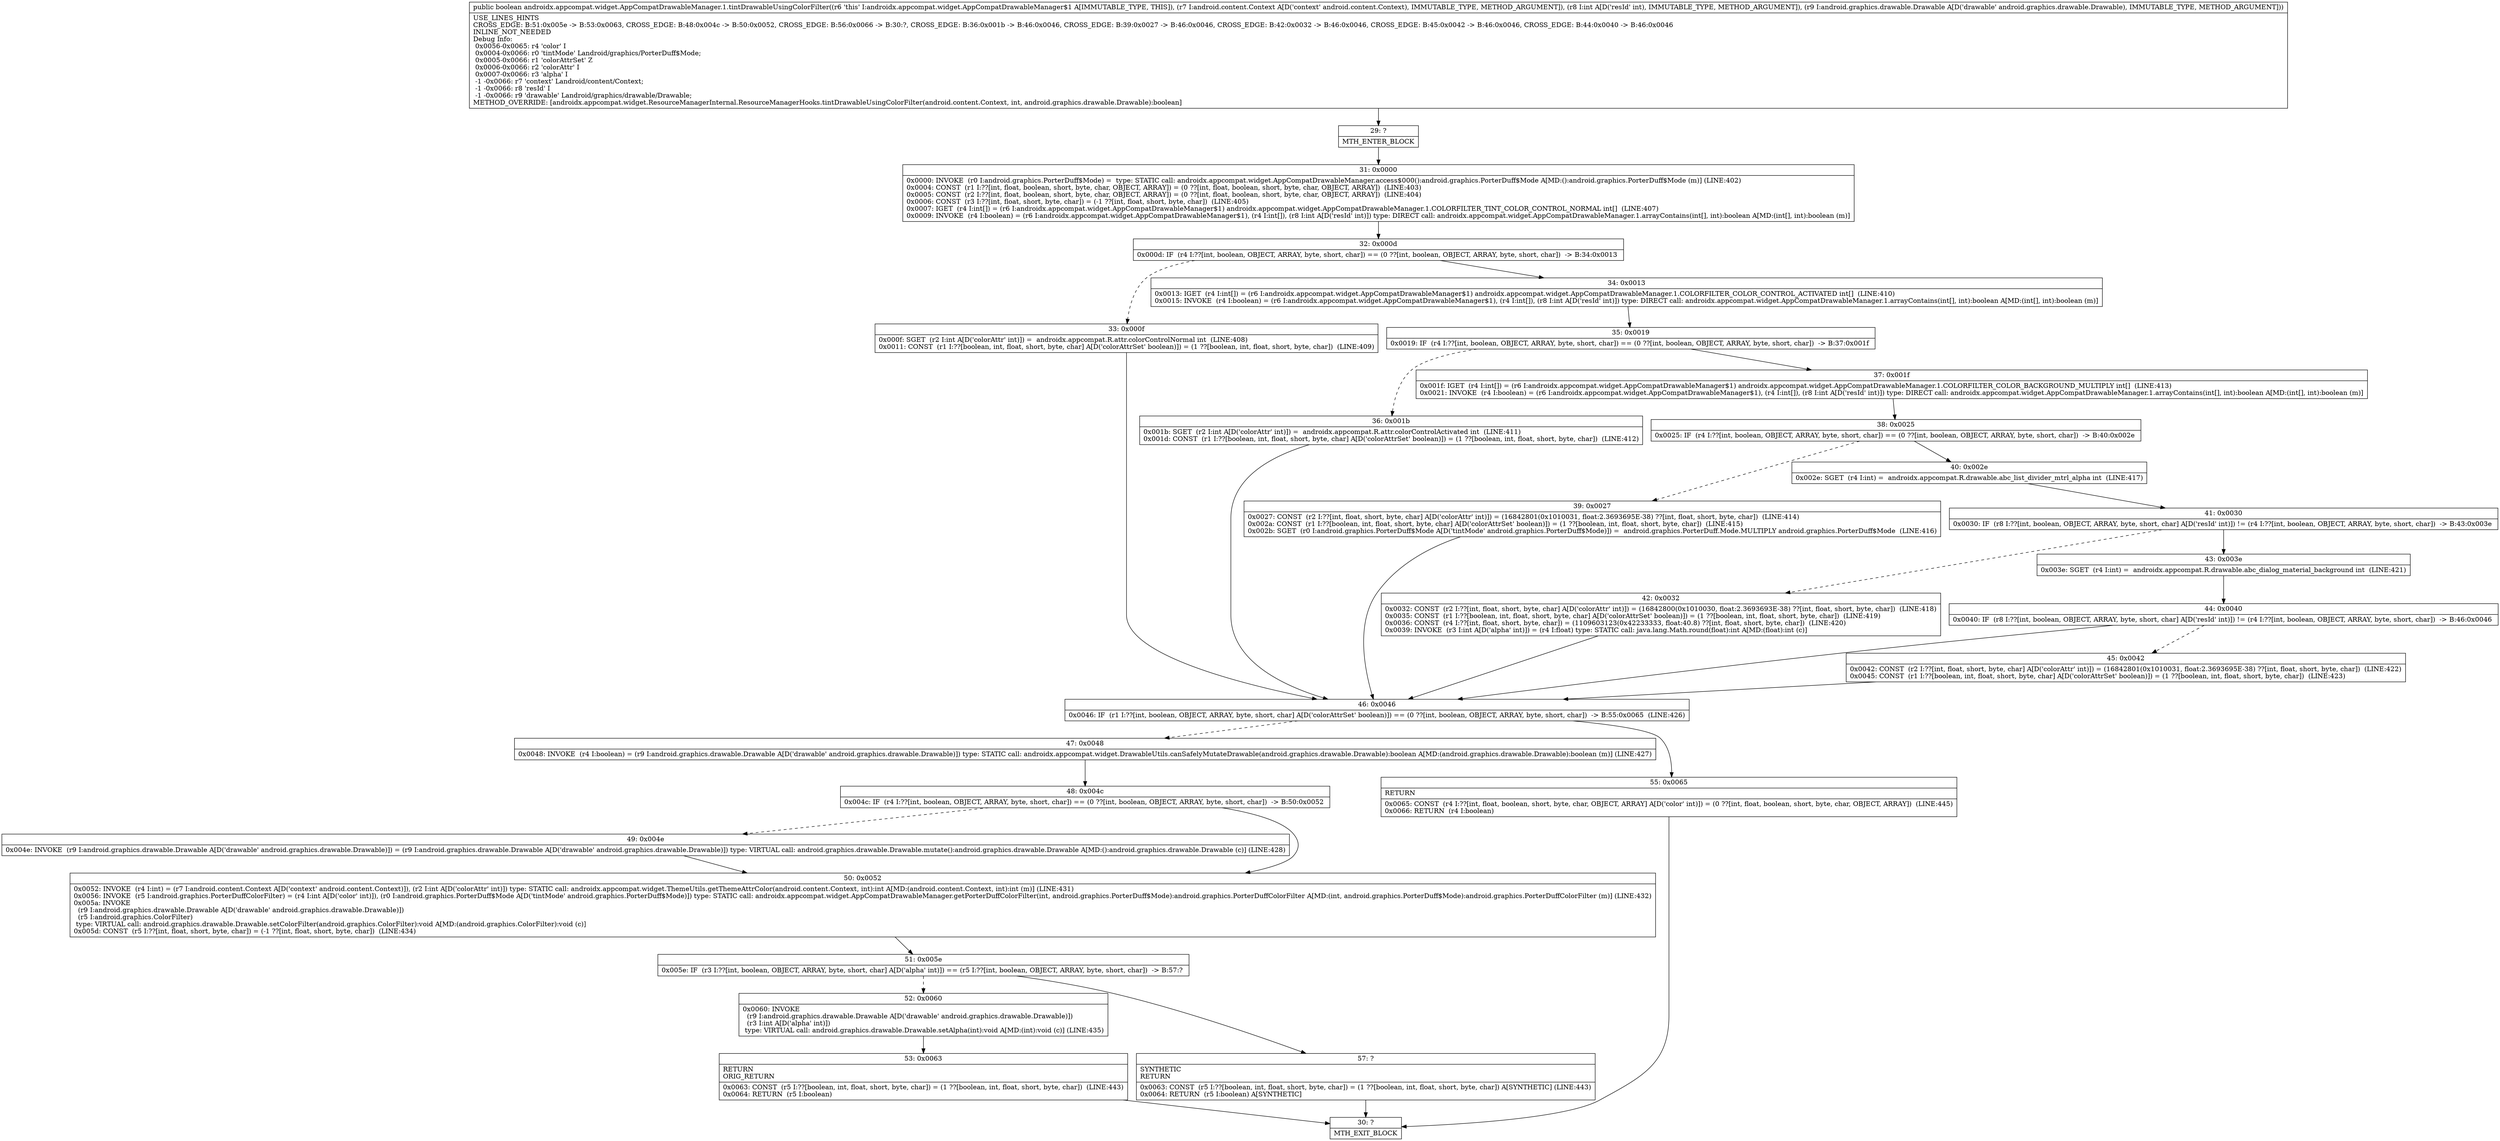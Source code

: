 digraph "CFG forandroidx.appcompat.widget.AppCompatDrawableManager.1.tintDrawableUsingColorFilter(Landroid\/content\/Context;ILandroid\/graphics\/drawable\/Drawable;)Z" {
Node_29 [shape=record,label="{29\:\ ?|MTH_ENTER_BLOCK\l}"];
Node_31 [shape=record,label="{31\:\ 0x0000|0x0000: INVOKE  (r0 I:android.graphics.PorterDuff$Mode) =  type: STATIC call: androidx.appcompat.widget.AppCompatDrawableManager.access$000():android.graphics.PorterDuff$Mode A[MD:():android.graphics.PorterDuff$Mode (m)] (LINE:402)\l0x0004: CONST  (r1 I:??[int, float, boolean, short, byte, char, OBJECT, ARRAY]) = (0 ??[int, float, boolean, short, byte, char, OBJECT, ARRAY])  (LINE:403)\l0x0005: CONST  (r2 I:??[int, float, boolean, short, byte, char, OBJECT, ARRAY]) = (0 ??[int, float, boolean, short, byte, char, OBJECT, ARRAY])  (LINE:404)\l0x0006: CONST  (r3 I:??[int, float, short, byte, char]) = (\-1 ??[int, float, short, byte, char])  (LINE:405)\l0x0007: IGET  (r4 I:int[]) = (r6 I:androidx.appcompat.widget.AppCompatDrawableManager$1) androidx.appcompat.widget.AppCompatDrawableManager.1.COLORFILTER_TINT_COLOR_CONTROL_NORMAL int[]  (LINE:407)\l0x0009: INVOKE  (r4 I:boolean) = (r6 I:androidx.appcompat.widget.AppCompatDrawableManager$1), (r4 I:int[]), (r8 I:int A[D('resId' int)]) type: DIRECT call: androidx.appcompat.widget.AppCompatDrawableManager.1.arrayContains(int[], int):boolean A[MD:(int[], int):boolean (m)]\l}"];
Node_32 [shape=record,label="{32\:\ 0x000d|0x000d: IF  (r4 I:??[int, boolean, OBJECT, ARRAY, byte, short, char]) == (0 ??[int, boolean, OBJECT, ARRAY, byte, short, char])  \-\> B:34:0x0013 \l}"];
Node_33 [shape=record,label="{33\:\ 0x000f|0x000f: SGET  (r2 I:int A[D('colorAttr' int)]) =  androidx.appcompat.R.attr.colorControlNormal int  (LINE:408)\l0x0011: CONST  (r1 I:??[boolean, int, float, short, byte, char] A[D('colorAttrSet' boolean)]) = (1 ??[boolean, int, float, short, byte, char])  (LINE:409)\l}"];
Node_46 [shape=record,label="{46\:\ 0x0046|0x0046: IF  (r1 I:??[int, boolean, OBJECT, ARRAY, byte, short, char] A[D('colorAttrSet' boolean)]) == (0 ??[int, boolean, OBJECT, ARRAY, byte, short, char])  \-\> B:55:0x0065  (LINE:426)\l}"];
Node_47 [shape=record,label="{47\:\ 0x0048|0x0048: INVOKE  (r4 I:boolean) = (r9 I:android.graphics.drawable.Drawable A[D('drawable' android.graphics.drawable.Drawable)]) type: STATIC call: androidx.appcompat.widget.DrawableUtils.canSafelyMutateDrawable(android.graphics.drawable.Drawable):boolean A[MD:(android.graphics.drawable.Drawable):boolean (m)] (LINE:427)\l}"];
Node_48 [shape=record,label="{48\:\ 0x004c|0x004c: IF  (r4 I:??[int, boolean, OBJECT, ARRAY, byte, short, char]) == (0 ??[int, boolean, OBJECT, ARRAY, byte, short, char])  \-\> B:50:0x0052 \l}"];
Node_49 [shape=record,label="{49\:\ 0x004e|0x004e: INVOKE  (r9 I:android.graphics.drawable.Drawable A[D('drawable' android.graphics.drawable.Drawable)]) = (r9 I:android.graphics.drawable.Drawable A[D('drawable' android.graphics.drawable.Drawable)]) type: VIRTUAL call: android.graphics.drawable.Drawable.mutate():android.graphics.drawable.Drawable A[MD:():android.graphics.drawable.Drawable (c)] (LINE:428)\l}"];
Node_50 [shape=record,label="{50\:\ 0x0052|0x0052: INVOKE  (r4 I:int) = (r7 I:android.content.Context A[D('context' android.content.Context)]), (r2 I:int A[D('colorAttr' int)]) type: STATIC call: androidx.appcompat.widget.ThemeUtils.getThemeAttrColor(android.content.Context, int):int A[MD:(android.content.Context, int):int (m)] (LINE:431)\l0x0056: INVOKE  (r5 I:android.graphics.PorterDuffColorFilter) = (r4 I:int A[D('color' int)]), (r0 I:android.graphics.PorterDuff$Mode A[D('tintMode' android.graphics.PorterDuff$Mode)]) type: STATIC call: androidx.appcompat.widget.AppCompatDrawableManager.getPorterDuffColorFilter(int, android.graphics.PorterDuff$Mode):android.graphics.PorterDuffColorFilter A[MD:(int, android.graphics.PorterDuff$Mode):android.graphics.PorterDuffColorFilter (m)] (LINE:432)\l0x005a: INVOKE  \l  (r9 I:android.graphics.drawable.Drawable A[D('drawable' android.graphics.drawable.Drawable)])\l  (r5 I:android.graphics.ColorFilter)\l type: VIRTUAL call: android.graphics.drawable.Drawable.setColorFilter(android.graphics.ColorFilter):void A[MD:(android.graphics.ColorFilter):void (c)]\l0x005d: CONST  (r5 I:??[int, float, short, byte, char]) = (\-1 ??[int, float, short, byte, char])  (LINE:434)\l}"];
Node_51 [shape=record,label="{51\:\ 0x005e|0x005e: IF  (r3 I:??[int, boolean, OBJECT, ARRAY, byte, short, char] A[D('alpha' int)]) == (r5 I:??[int, boolean, OBJECT, ARRAY, byte, short, char])  \-\> B:57:? \l}"];
Node_52 [shape=record,label="{52\:\ 0x0060|0x0060: INVOKE  \l  (r9 I:android.graphics.drawable.Drawable A[D('drawable' android.graphics.drawable.Drawable)])\l  (r3 I:int A[D('alpha' int)])\l type: VIRTUAL call: android.graphics.drawable.Drawable.setAlpha(int):void A[MD:(int):void (c)] (LINE:435)\l}"];
Node_53 [shape=record,label="{53\:\ 0x0063|RETURN\lORIG_RETURN\l|0x0063: CONST  (r5 I:??[boolean, int, float, short, byte, char]) = (1 ??[boolean, int, float, short, byte, char])  (LINE:443)\l0x0064: RETURN  (r5 I:boolean) \l}"];
Node_30 [shape=record,label="{30\:\ ?|MTH_EXIT_BLOCK\l}"];
Node_57 [shape=record,label="{57\:\ ?|SYNTHETIC\lRETURN\l|0x0063: CONST  (r5 I:??[boolean, int, float, short, byte, char]) = (1 ??[boolean, int, float, short, byte, char]) A[SYNTHETIC] (LINE:443)\l0x0064: RETURN  (r5 I:boolean) A[SYNTHETIC]\l}"];
Node_55 [shape=record,label="{55\:\ 0x0065|RETURN\l|0x0065: CONST  (r4 I:??[int, float, boolean, short, byte, char, OBJECT, ARRAY] A[D('color' int)]) = (0 ??[int, float, boolean, short, byte, char, OBJECT, ARRAY])  (LINE:445)\l0x0066: RETURN  (r4 I:boolean) \l}"];
Node_34 [shape=record,label="{34\:\ 0x0013|0x0013: IGET  (r4 I:int[]) = (r6 I:androidx.appcompat.widget.AppCompatDrawableManager$1) androidx.appcompat.widget.AppCompatDrawableManager.1.COLORFILTER_COLOR_CONTROL_ACTIVATED int[]  (LINE:410)\l0x0015: INVOKE  (r4 I:boolean) = (r6 I:androidx.appcompat.widget.AppCompatDrawableManager$1), (r4 I:int[]), (r8 I:int A[D('resId' int)]) type: DIRECT call: androidx.appcompat.widget.AppCompatDrawableManager.1.arrayContains(int[], int):boolean A[MD:(int[], int):boolean (m)]\l}"];
Node_35 [shape=record,label="{35\:\ 0x0019|0x0019: IF  (r4 I:??[int, boolean, OBJECT, ARRAY, byte, short, char]) == (0 ??[int, boolean, OBJECT, ARRAY, byte, short, char])  \-\> B:37:0x001f \l}"];
Node_36 [shape=record,label="{36\:\ 0x001b|0x001b: SGET  (r2 I:int A[D('colorAttr' int)]) =  androidx.appcompat.R.attr.colorControlActivated int  (LINE:411)\l0x001d: CONST  (r1 I:??[boolean, int, float, short, byte, char] A[D('colorAttrSet' boolean)]) = (1 ??[boolean, int, float, short, byte, char])  (LINE:412)\l}"];
Node_37 [shape=record,label="{37\:\ 0x001f|0x001f: IGET  (r4 I:int[]) = (r6 I:androidx.appcompat.widget.AppCompatDrawableManager$1) androidx.appcompat.widget.AppCompatDrawableManager.1.COLORFILTER_COLOR_BACKGROUND_MULTIPLY int[]  (LINE:413)\l0x0021: INVOKE  (r4 I:boolean) = (r6 I:androidx.appcompat.widget.AppCompatDrawableManager$1), (r4 I:int[]), (r8 I:int A[D('resId' int)]) type: DIRECT call: androidx.appcompat.widget.AppCompatDrawableManager.1.arrayContains(int[], int):boolean A[MD:(int[], int):boolean (m)]\l}"];
Node_38 [shape=record,label="{38\:\ 0x0025|0x0025: IF  (r4 I:??[int, boolean, OBJECT, ARRAY, byte, short, char]) == (0 ??[int, boolean, OBJECT, ARRAY, byte, short, char])  \-\> B:40:0x002e \l}"];
Node_39 [shape=record,label="{39\:\ 0x0027|0x0027: CONST  (r2 I:??[int, float, short, byte, char] A[D('colorAttr' int)]) = (16842801(0x1010031, float:2.3693695E\-38) ??[int, float, short, byte, char])  (LINE:414)\l0x002a: CONST  (r1 I:??[boolean, int, float, short, byte, char] A[D('colorAttrSet' boolean)]) = (1 ??[boolean, int, float, short, byte, char])  (LINE:415)\l0x002b: SGET  (r0 I:android.graphics.PorterDuff$Mode A[D('tintMode' android.graphics.PorterDuff$Mode)]) =  android.graphics.PorterDuff.Mode.MULTIPLY android.graphics.PorterDuff$Mode  (LINE:416)\l}"];
Node_40 [shape=record,label="{40\:\ 0x002e|0x002e: SGET  (r4 I:int) =  androidx.appcompat.R.drawable.abc_list_divider_mtrl_alpha int  (LINE:417)\l}"];
Node_41 [shape=record,label="{41\:\ 0x0030|0x0030: IF  (r8 I:??[int, boolean, OBJECT, ARRAY, byte, short, char] A[D('resId' int)]) != (r4 I:??[int, boolean, OBJECT, ARRAY, byte, short, char])  \-\> B:43:0x003e \l}"];
Node_42 [shape=record,label="{42\:\ 0x0032|0x0032: CONST  (r2 I:??[int, float, short, byte, char] A[D('colorAttr' int)]) = (16842800(0x1010030, float:2.3693693E\-38) ??[int, float, short, byte, char])  (LINE:418)\l0x0035: CONST  (r1 I:??[boolean, int, float, short, byte, char] A[D('colorAttrSet' boolean)]) = (1 ??[boolean, int, float, short, byte, char])  (LINE:419)\l0x0036: CONST  (r4 I:??[int, float, short, byte, char]) = (1109603123(0x42233333, float:40.8) ??[int, float, short, byte, char])  (LINE:420)\l0x0039: INVOKE  (r3 I:int A[D('alpha' int)]) = (r4 I:float) type: STATIC call: java.lang.Math.round(float):int A[MD:(float):int (c)]\l}"];
Node_43 [shape=record,label="{43\:\ 0x003e|0x003e: SGET  (r4 I:int) =  androidx.appcompat.R.drawable.abc_dialog_material_background int  (LINE:421)\l}"];
Node_44 [shape=record,label="{44\:\ 0x0040|0x0040: IF  (r8 I:??[int, boolean, OBJECT, ARRAY, byte, short, char] A[D('resId' int)]) != (r4 I:??[int, boolean, OBJECT, ARRAY, byte, short, char])  \-\> B:46:0x0046 \l}"];
Node_45 [shape=record,label="{45\:\ 0x0042|0x0042: CONST  (r2 I:??[int, float, short, byte, char] A[D('colorAttr' int)]) = (16842801(0x1010031, float:2.3693695E\-38) ??[int, float, short, byte, char])  (LINE:422)\l0x0045: CONST  (r1 I:??[boolean, int, float, short, byte, char] A[D('colorAttrSet' boolean)]) = (1 ??[boolean, int, float, short, byte, char])  (LINE:423)\l}"];
MethodNode[shape=record,label="{public boolean androidx.appcompat.widget.AppCompatDrawableManager.1.tintDrawableUsingColorFilter((r6 'this' I:androidx.appcompat.widget.AppCompatDrawableManager$1 A[IMMUTABLE_TYPE, THIS]), (r7 I:android.content.Context A[D('context' android.content.Context), IMMUTABLE_TYPE, METHOD_ARGUMENT]), (r8 I:int A[D('resId' int), IMMUTABLE_TYPE, METHOD_ARGUMENT]), (r9 I:android.graphics.drawable.Drawable A[D('drawable' android.graphics.drawable.Drawable), IMMUTABLE_TYPE, METHOD_ARGUMENT]))  | USE_LINES_HINTS\lCROSS_EDGE: B:51:0x005e \-\> B:53:0x0063, CROSS_EDGE: B:48:0x004c \-\> B:50:0x0052, CROSS_EDGE: B:56:0x0066 \-\> B:30:?, CROSS_EDGE: B:36:0x001b \-\> B:46:0x0046, CROSS_EDGE: B:39:0x0027 \-\> B:46:0x0046, CROSS_EDGE: B:42:0x0032 \-\> B:46:0x0046, CROSS_EDGE: B:45:0x0042 \-\> B:46:0x0046, CROSS_EDGE: B:44:0x0040 \-\> B:46:0x0046\lINLINE_NOT_NEEDED\lDebug Info:\l  0x0056\-0x0065: r4 'color' I\l  0x0004\-0x0066: r0 'tintMode' Landroid\/graphics\/PorterDuff$Mode;\l  0x0005\-0x0066: r1 'colorAttrSet' Z\l  0x0006\-0x0066: r2 'colorAttr' I\l  0x0007\-0x0066: r3 'alpha' I\l  \-1 \-0x0066: r7 'context' Landroid\/content\/Context;\l  \-1 \-0x0066: r8 'resId' I\l  \-1 \-0x0066: r9 'drawable' Landroid\/graphics\/drawable\/Drawable;\lMETHOD_OVERRIDE: [androidx.appcompat.widget.ResourceManagerInternal.ResourceManagerHooks.tintDrawableUsingColorFilter(android.content.Context, int, android.graphics.drawable.Drawable):boolean]\l}"];
MethodNode -> Node_29;Node_29 -> Node_31;
Node_31 -> Node_32;
Node_32 -> Node_33[style=dashed];
Node_32 -> Node_34;
Node_33 -> Node_46;
Node_46 -> Node_47[style=dashed];
Node_46 -> Node_55;
Node_47 -> Node_48;
Node_48 -> Node_49[style=dashed];
Node_48 -> Node_50;
Node_49 -> Node_50;
Node_50 -> Node_51;
Node_51 -> Node_52[style=dashed];
Node_51 -> Node_57;
Node_52 -> Node_53;
Node_53 -> Node_30;
Node_57 -> Node_30;
Node_55 -> Node_30;
Node_34 -> Node_35;
Node_35 -> Node_36[style=dashed];
Node_35 -> Node_37;
Node_36 -> Node_46;
Node_37 -> Node_38;
Node_38 -> Node_39[style=dashed];
Node_38 -> Node_40;
Node_39 -> Node_46;
Node_40 -> Node_41;
Node_41 -> Node_42[style=dashed];
Node_41 -> Node_43;
Node_42 -> Node_46;
Node_43 -> Node_44;
Node_44 -> Node_45[style=dashed];
Node_44 -> Node_46;
Node_45 -> Node_46;
}

